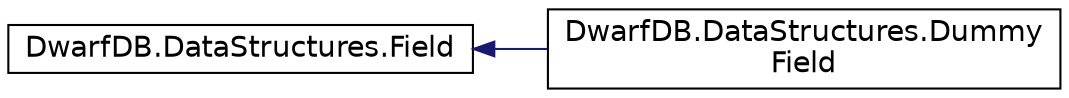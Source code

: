digraph "Graphical Class Hierarchy"
{
  edge [fontname="Helvetica",fontsize="14",labelfontname="Helvetica",labelfontsize="14"];
  node [fontname="Helvetica",fontsize="14",shape=record];
  rankdir="LR";
  Node1 [label="DwarfDB.DataStructures.Field",height=0.2,width=0.4,color="black", fillcolor="white", style="filled",URL="$d7/d12/class_dwarf_d_b_1_1_data_structures_1_1_field.html",tooltip="Class for field of Record "];
  Node1 -> Node2 [dir="back",color="midnightblue",fontsize="14",style="solid",fontname="Helvetica"];
  Node2 [label="DwarfDB.DataStructures.Dummy\lField",height=0.2,width=0.4,color="black", fillcolor="white", style="filled",URL="$db/d04/class_dwarf_d_b_1_1_data_structures_1_1_dummy_field.html",tooltip="DummyField class - it&#39;s class for using instead of NULL "];
}
